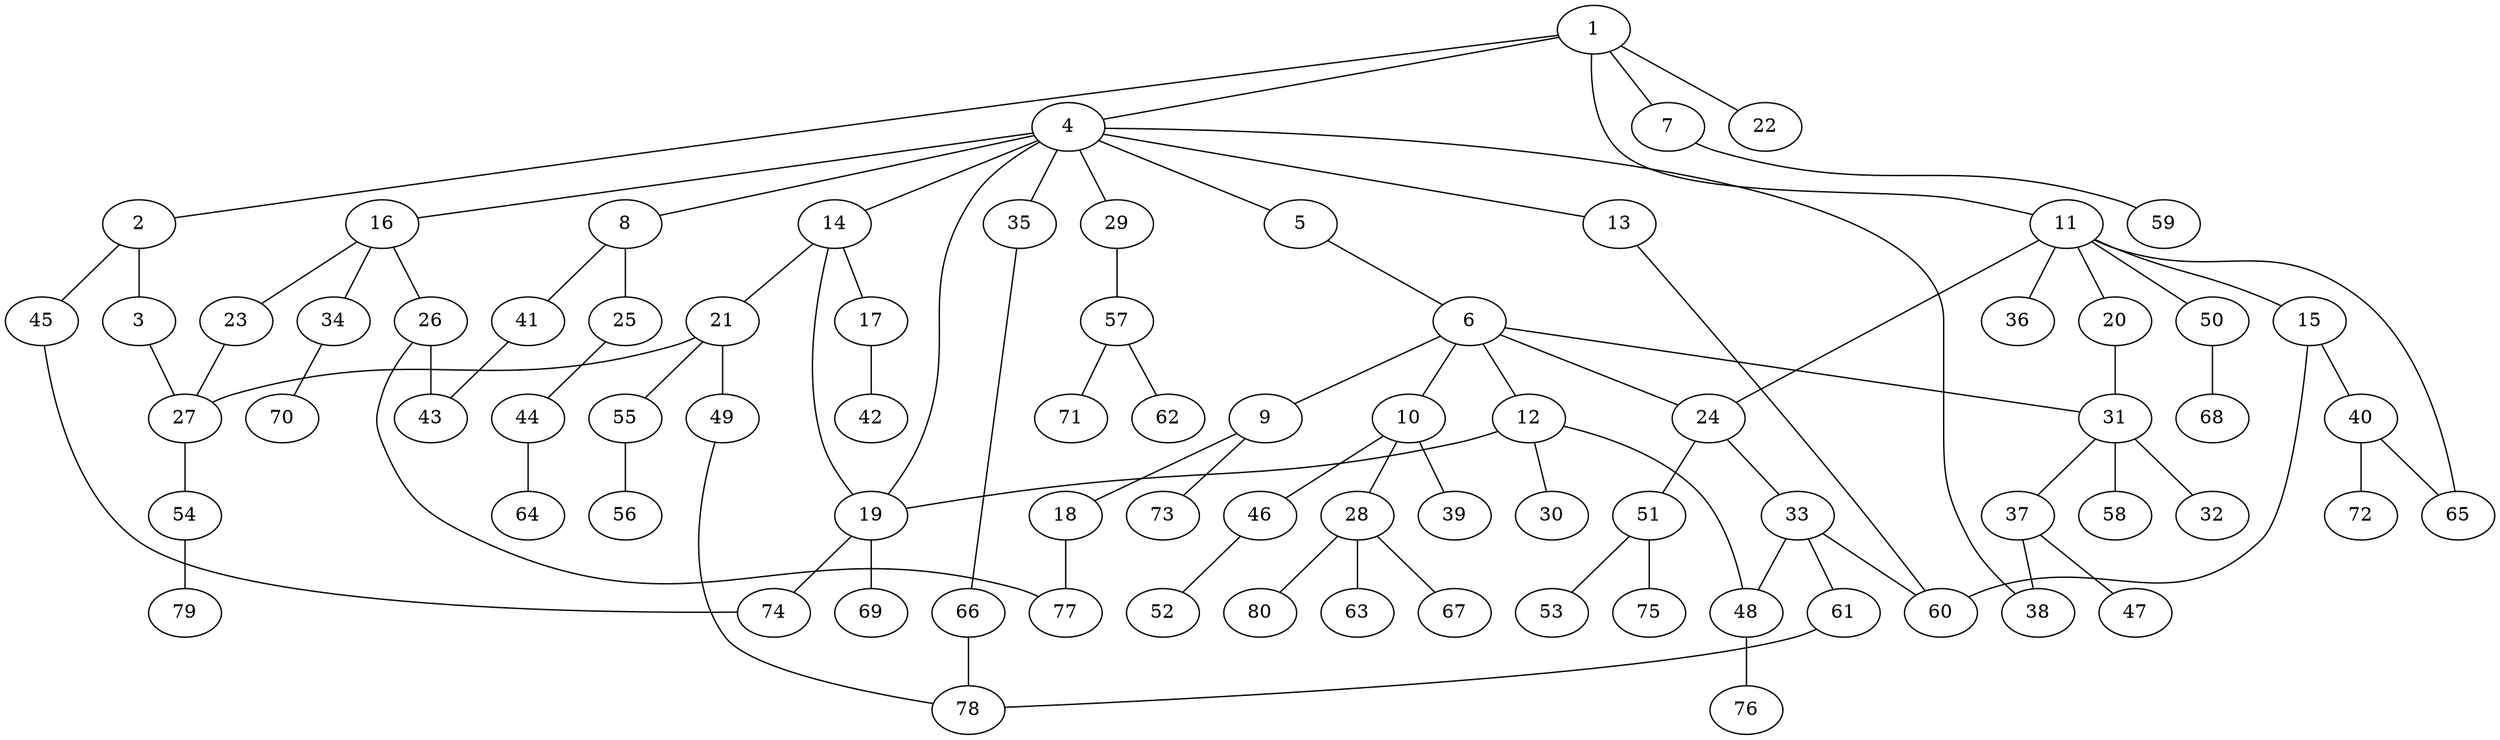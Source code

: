 graph graphname {1--2
1--4
1--7
1--11
1--22
2--3
2--45
3--27
4--5
4--8
4--13
4--14
4--16
4--19
4--29
4--35
4--38
5--6
6--9
6--10
6--12
6--24
6--31
7--59
8--25
8--41
9--18
9--73
10--28
10--39
10--46
11--15
11--20
11--24
11--36
11--50
11--65
12--19
12--30
12--48
13--60
14--17
14--19
14--21
15--40
15--60
16--23
16--26
16--34
17--42
18--77
19--69
19--74
20--31
21--27
21--49
21--55
23--27
24--33
24--51
25--44
26--43
26--77
27--54
28--63
28--67
28--80
29--57
31--32
31--37
31--58
33--48
33--60
33--61
34--70
35--66
37--38
37--47
40--65
40--72
41--43
44--64
45--74
46--52
48--76
49--78
50--68
51--53
51--75
54--79
55--56
57--62
57--71
61--78
66--78
}